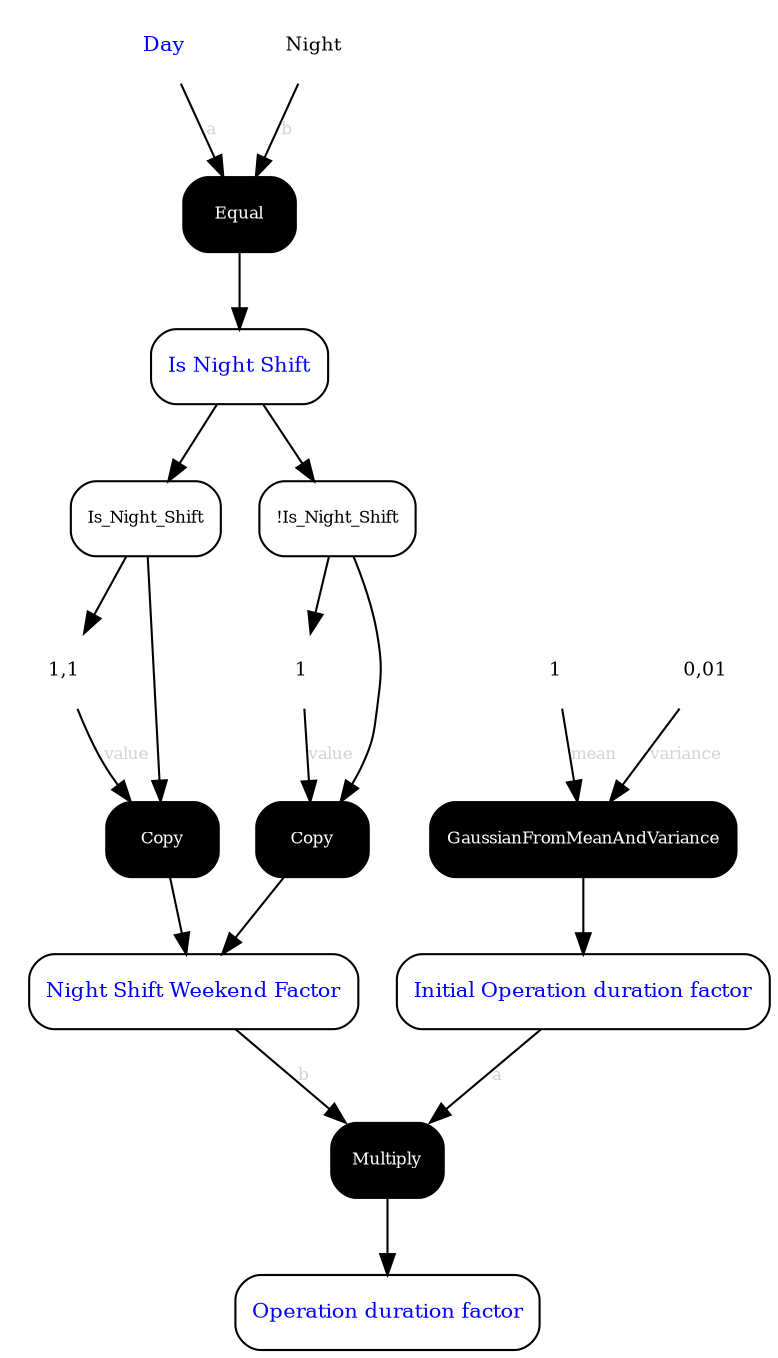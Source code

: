 digraph Model
{
    node [ fontsize=8, style="filled, rounded", fillcolor=transparent ];

    node0 [ label="Initial Operation duration factor" fontsize="10" fontcolor="#0000FF" shape="box" ];
    node1 [ label="Multiply" fontsize="8" fontcolor="#FFFFFF" fillcolor="#000000" shape="box" ];
    node2 [ label="Night Shift Weekend Factor" fontsize="10" fontcolor="#0000FF" shape="box" ];
    node3 [ label="Operation duration factor" fontsize="10" fontcolor="#0000FF" shape="box" ];
    node4 [ label="1,1" fontsize="9" fontcolor="#000000" shape="none" ];
    node5 [ label="Is_Night_Shift" fontcolor="#000000" shape="box" ];
    node6 [ label="Is Night Shift" fontsize="10" fontcolor="#0000FF" shape="box" ];
    node7 [ label="Copy" fontsize="8" fontcolor="#FFFFFF" fillcolor="#000000" shape="box" ];
    node8 [ label="1" fontsize="9" fontcolor="#000000" shape="none" ];
    node9 [ label="!Is_Night_Shift" fontcolor="#000000" shape="box" ];
    node10 [ label="Copy" fontsize="8" fontcolor="#FFFFFF" fillcolor="#000000" shape="box" ];
    node11 [ label="Day" fontsize="10" fontcolor="#0000FF" shape="none" ];
    node12 [ label="Equal" fontsize="8" fontcolor="#FFFFFF" fillcolor="#000000" shape="box" ];
    node13 [ label="Night" fontsize="9" fontcolor="#000000" shape="none" ];
    node14 [ label="1" fontsize="9" fontcolor="#000000" shape="none" ];
    node15 [ label="GaussianFromMeanAndVariance" fontsize="8" fontcolor="#FFFFFF" fillcolor="#000000" shape="box" ];
    node16 [ label="0,01" fontsize="9" fontcolor="#000000" shape="none" ];

    node0 -> node1 [ label="a" fontsize="8" fontcolor="#D3D3D3" arrowtail="none" ];
    node2 -> node1 [ label="b" fontsize="8" fontcolor="#D3D3D3" arrowtail="none" ];
    node1 -> node3 [ label="" fontsize="8" fontcolor="#D3D3D3" arrowtail="none" ];
    node6 -> node5 [ arrowtail="none" ];
    node5 -> node4 [ arrowtail="none" ];
    node5 -> node7 [ arrowtail="none" ];
    node4 -> node7 [ label="value" fontsize="8" fontcolor="#D3D3D3" arrowtail="none" ];
    node7 -> node2 [ label="" fontsize="8" fontcolor="#D3D3D3" arrowtail="none" ];
    node6 -> node9 [ arrowtail="none" ];
    node9 -> node8 [ arrowtail="none" ];
    node9 -> node10 [ arrowtail="none" ];
    node8 -> node10 [ label="value" fontsize="8" fontcolor="#D3D3D3" arrowtail="none" ];
    node10 -> node2 [ label="" fontsize="8" fontcolor="#D3D3D3" arrowtail="none" ];
    node11 -> node12 [ label="a" fontsize="8" fontcolor="#D3D3D3" arrowtail="none" ];
    node13 -> node12 [ label="b" fontsize="8" fontcolor="#D3D3D3" arrowtail="none" ];
    node12 -> node6 [ label="" fontsize="8" fontcolor="#D3D3D3" arrowtail="none" ];
    node14 -> node15 [ label="mean" fontsize="8" fontcolor="#D3D3D3" arrowtail="none" ];
    node16 -> node15 [ label="variance" fontsize="8" fontcolor="#D3D3D3" arrowtail="none" ];
    node15 -> node0 [ label="" fontsize="8" fontcolor="#D3D3D3" arrowtail="none" ];
}
